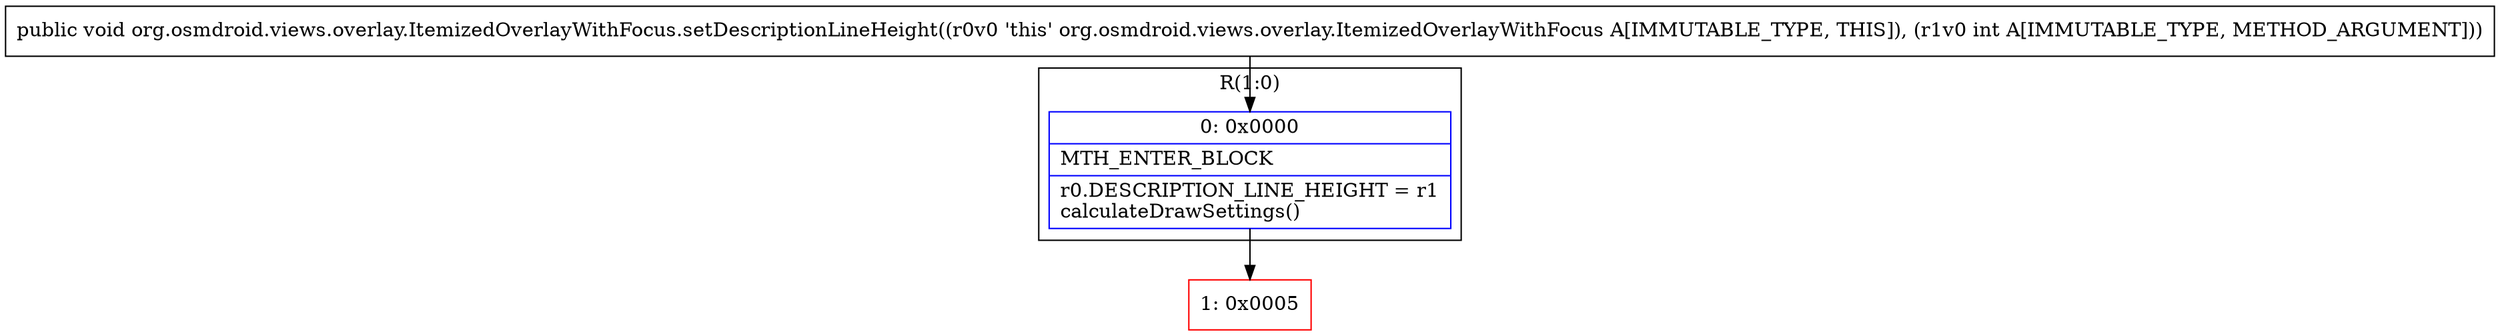 digraph "CFG fororg.osmdroid.views.overlay.ItemizedOverlayWithFocus.setDescriptionLineHeight(I)V" {
subgraph cluster_Region_495612020 {
label = "R(1:0)";
node [shape=record,color=blue];
Node_0 [shape=record,label="{0\:\ 0x0000|MTH_ENTER_BLOCK\l|r0.DESCRIPTION_LINE_HEIGHT = r1\lcalculateDrawSettings()\l}"];
}
Node_1 [shape=record,color=red,label="{1\:\ 0x0005}"];
MethodNode[shape=record,label="{public void org.osmdroid.views.overlay.ItemizedOverlayWithFocus.setDescriptionLineHeight((r0v0 'this' org.osmdroid.views.overlay.ItemizedOverlayWithFocus A[IMMUTABLE_TYPE, THIS]), (r1v0 int A[IMMUTABLE_TYPE, METHOD_ARGUMENT])) }"];
MethodNode -> Node_0;
Node_0 -> Node_1;
}

